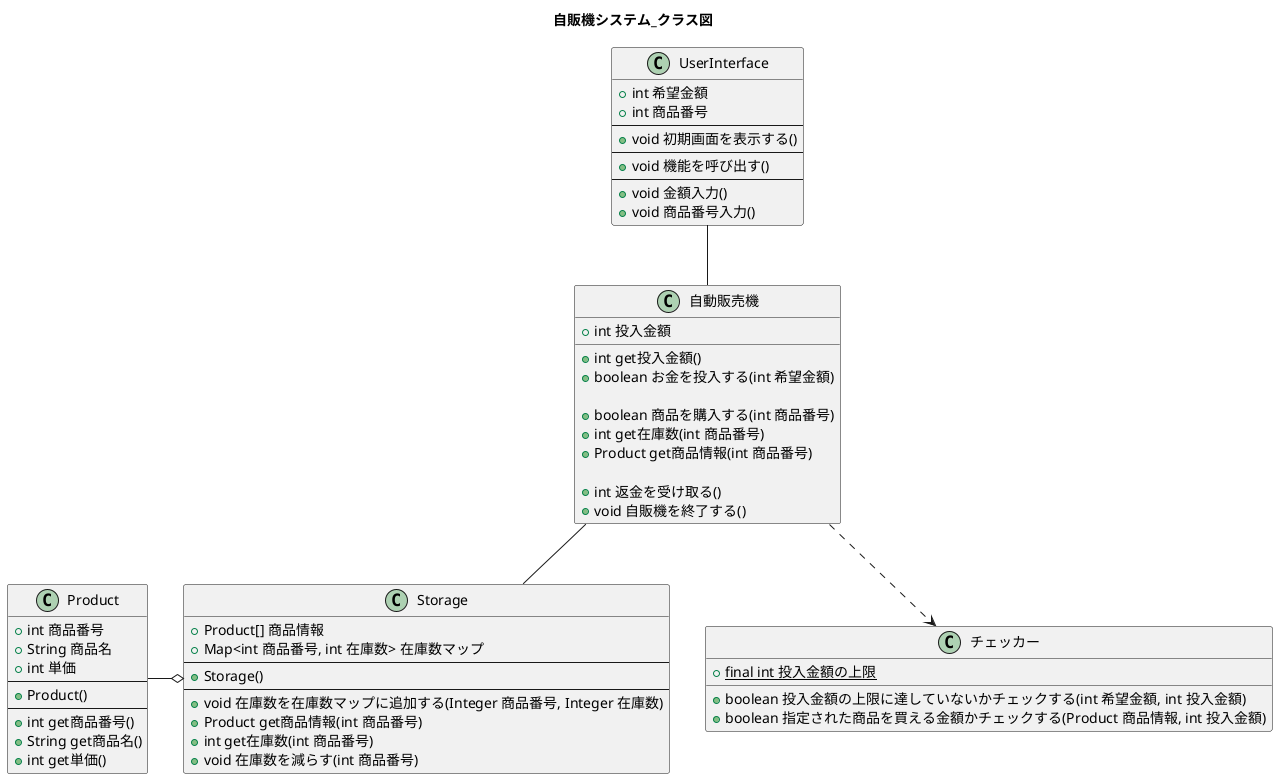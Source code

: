 @startuml
title 自販機システム_クラス図


UserInterface -- 自動販売機
自動販売機 -- Storage
自動販売機 ..> チェッカー
Product -o Storage


class UserInterface {
    +int 希望金額
    +int 商品番号
    --
    +void 初期画面を表示する()
    --
    +void 機能を呼び出す()
    --
    +void 金額入力()
    +void 商品番号入力() 
    /'
    1,2,3,9以外ならここでfalseを返し、エラーメッセージ00を表示
    '/
}

class 自動販売機 {
    +int 投入金額
    +int get投入金額()
    +boolean お金を投入する(int 希望金額)

    +boolean 商品を購入する(int 商品番号)
    +int get在庫数(int 商品番号)
    +Product get商品情報(int 商品番号)

    +int 返金を受け取る()
    +void 自販機を終了する()
}

class チェッカー{
    +{static}final int 投入金額の上限
    +boolean 投入金額の上限に達していないかチェックする(int 希望金額, int 投入金額)
    +boolean 指定された商品を買える金額かチェックする(Product 商品情報, int 投入金額)
}

class Storage {
    +Product[] 商品情報
    +Map<int 商品番号, int 在庫数> 在庫数マップ
    --
    +Storage()
    --
    +void 在庫数を在庫数マップに追加する(Integer 商品番号, Integer 在庫数)
    +Product get商品情報(int 商品番号)
    +int get在庫数(int 商品番号)
    +void 在庫数を減らす(int 商品番号)
}

class Product {
    +int 商品番号
    +String 商品名
    +int 単価
    --
    +Product()
    --
    +int get商品番号()
    +String get商品名()
    +int get単価()
    /'
    コンストラクタでProduct型を用意して、
    3つの属性をひとつにまとめてmap.putできるように
    this.num = num
    this.price = price
    this.name = name
    '/
}

@enduml